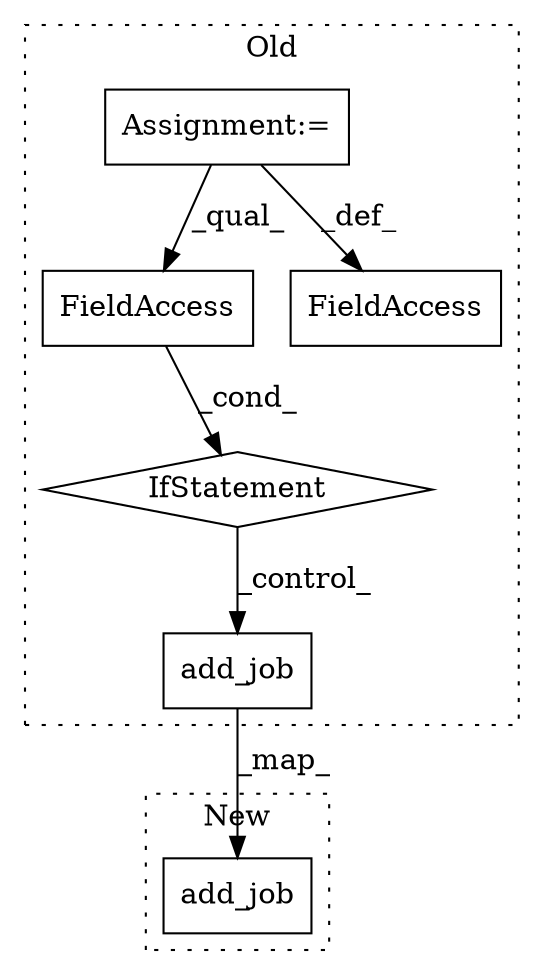 digraph G {
subgraph cluster0 {
1 [label="add_job" a="32" s="1491,1558" l="8,2" shape="box"];
3 [label="FieldAccess" a="22" s="1453" l="18" shape="box"];
4 [label="IfStatement" a="25" s="1449,1471" l="4,2" shape="diamond"];
5 [label="Assignment:=" a="7" s="1391" l="6" shape="box"];
6 [label="FieldAccess" a="22" s="1403" l="12" shape="box"];
label = "Old";
style="dotted";
}
subgraph cluster1 {
2 [label="add_job" a="32" s="1443,1517" l="8,2" shape="box"];
label = "New";
style="dotted";
}
1 -> 2 [label="_map_"];
3 -> 4 [label="_cond_"];
4 -> 1 [label="_control_"];
5 -> 6 [label="_def_"];
5 -> 3 [label="_qual_"];
}